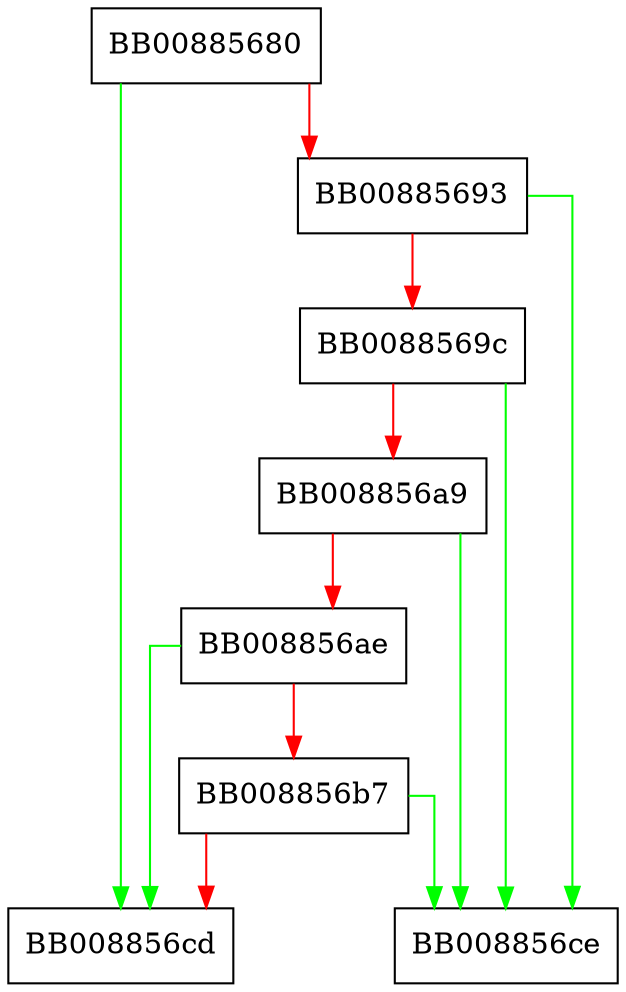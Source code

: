 digraph top_check {
  node [shape="box"];
  graph [splines=ortho];
  BB00885680 -> BB008856cd [color="green"];
  BB00885680 -> BB00885693 [color="red"];
  BB00885693 -> BB008856ce [color="green"];
  BB00885693 -> BB0088569c [color="red"];
  BB0088569c -> BB008856ce [color="green"];
  BB0088569c -> BB008856a9 [color="red"];
  BB008856a9 -> BB008856ce [color="green"];
  BB008856a9 -> BB008856ae [color="red"];
  BB008856ae -> BB008856cd [color="green"];
  BB008856ae -> BB008856b7 [color="red"];
  BB008856b7 -> BB008856ce [color="green"];
  BB008856b7 -> BB008856cd [color="red"];
}